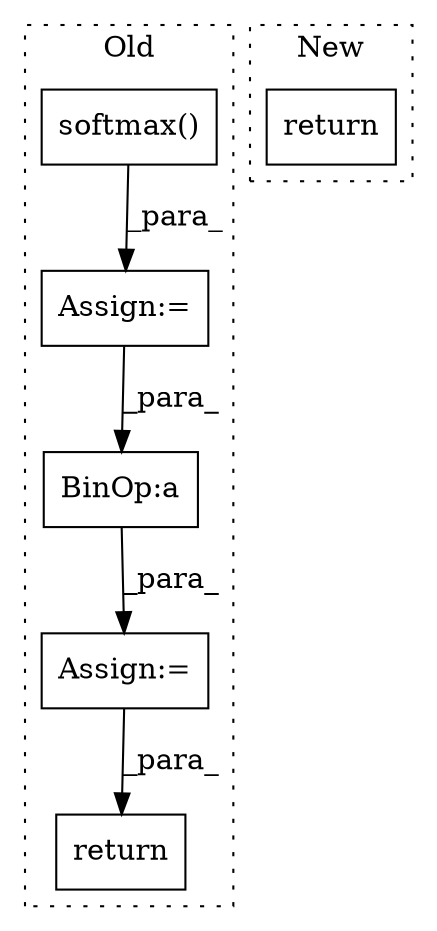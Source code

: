 digraph G {
subgraph cluster0 {
1 [label="softmax()" a="75" s="1312,1340" l="10,9" shape="box"];
3 [label="Assign:=" a="68" s="1569" l="3" shape="box"];
4 [label="return" a="93" s="1674" l="7" shape="box"];
5 [label="Assign:=" a="68" s="1309" l="3" shape="box"];
6 [label="BinOp:a" a="82" s="1383" l="13" shape="box"];
label = "Old";
style="dotted";
}
subgraph cluster1 {
2 [label="return" a="93" s="1154" l="7" shape="box"];
label = "New";
style="dotted";
}
1 -> 5 [label="_para_"];
3 -> 4 [label="_para_"];
5 -> 6 [label="_para_"];
6 -> 3 [label="_para_"];
}